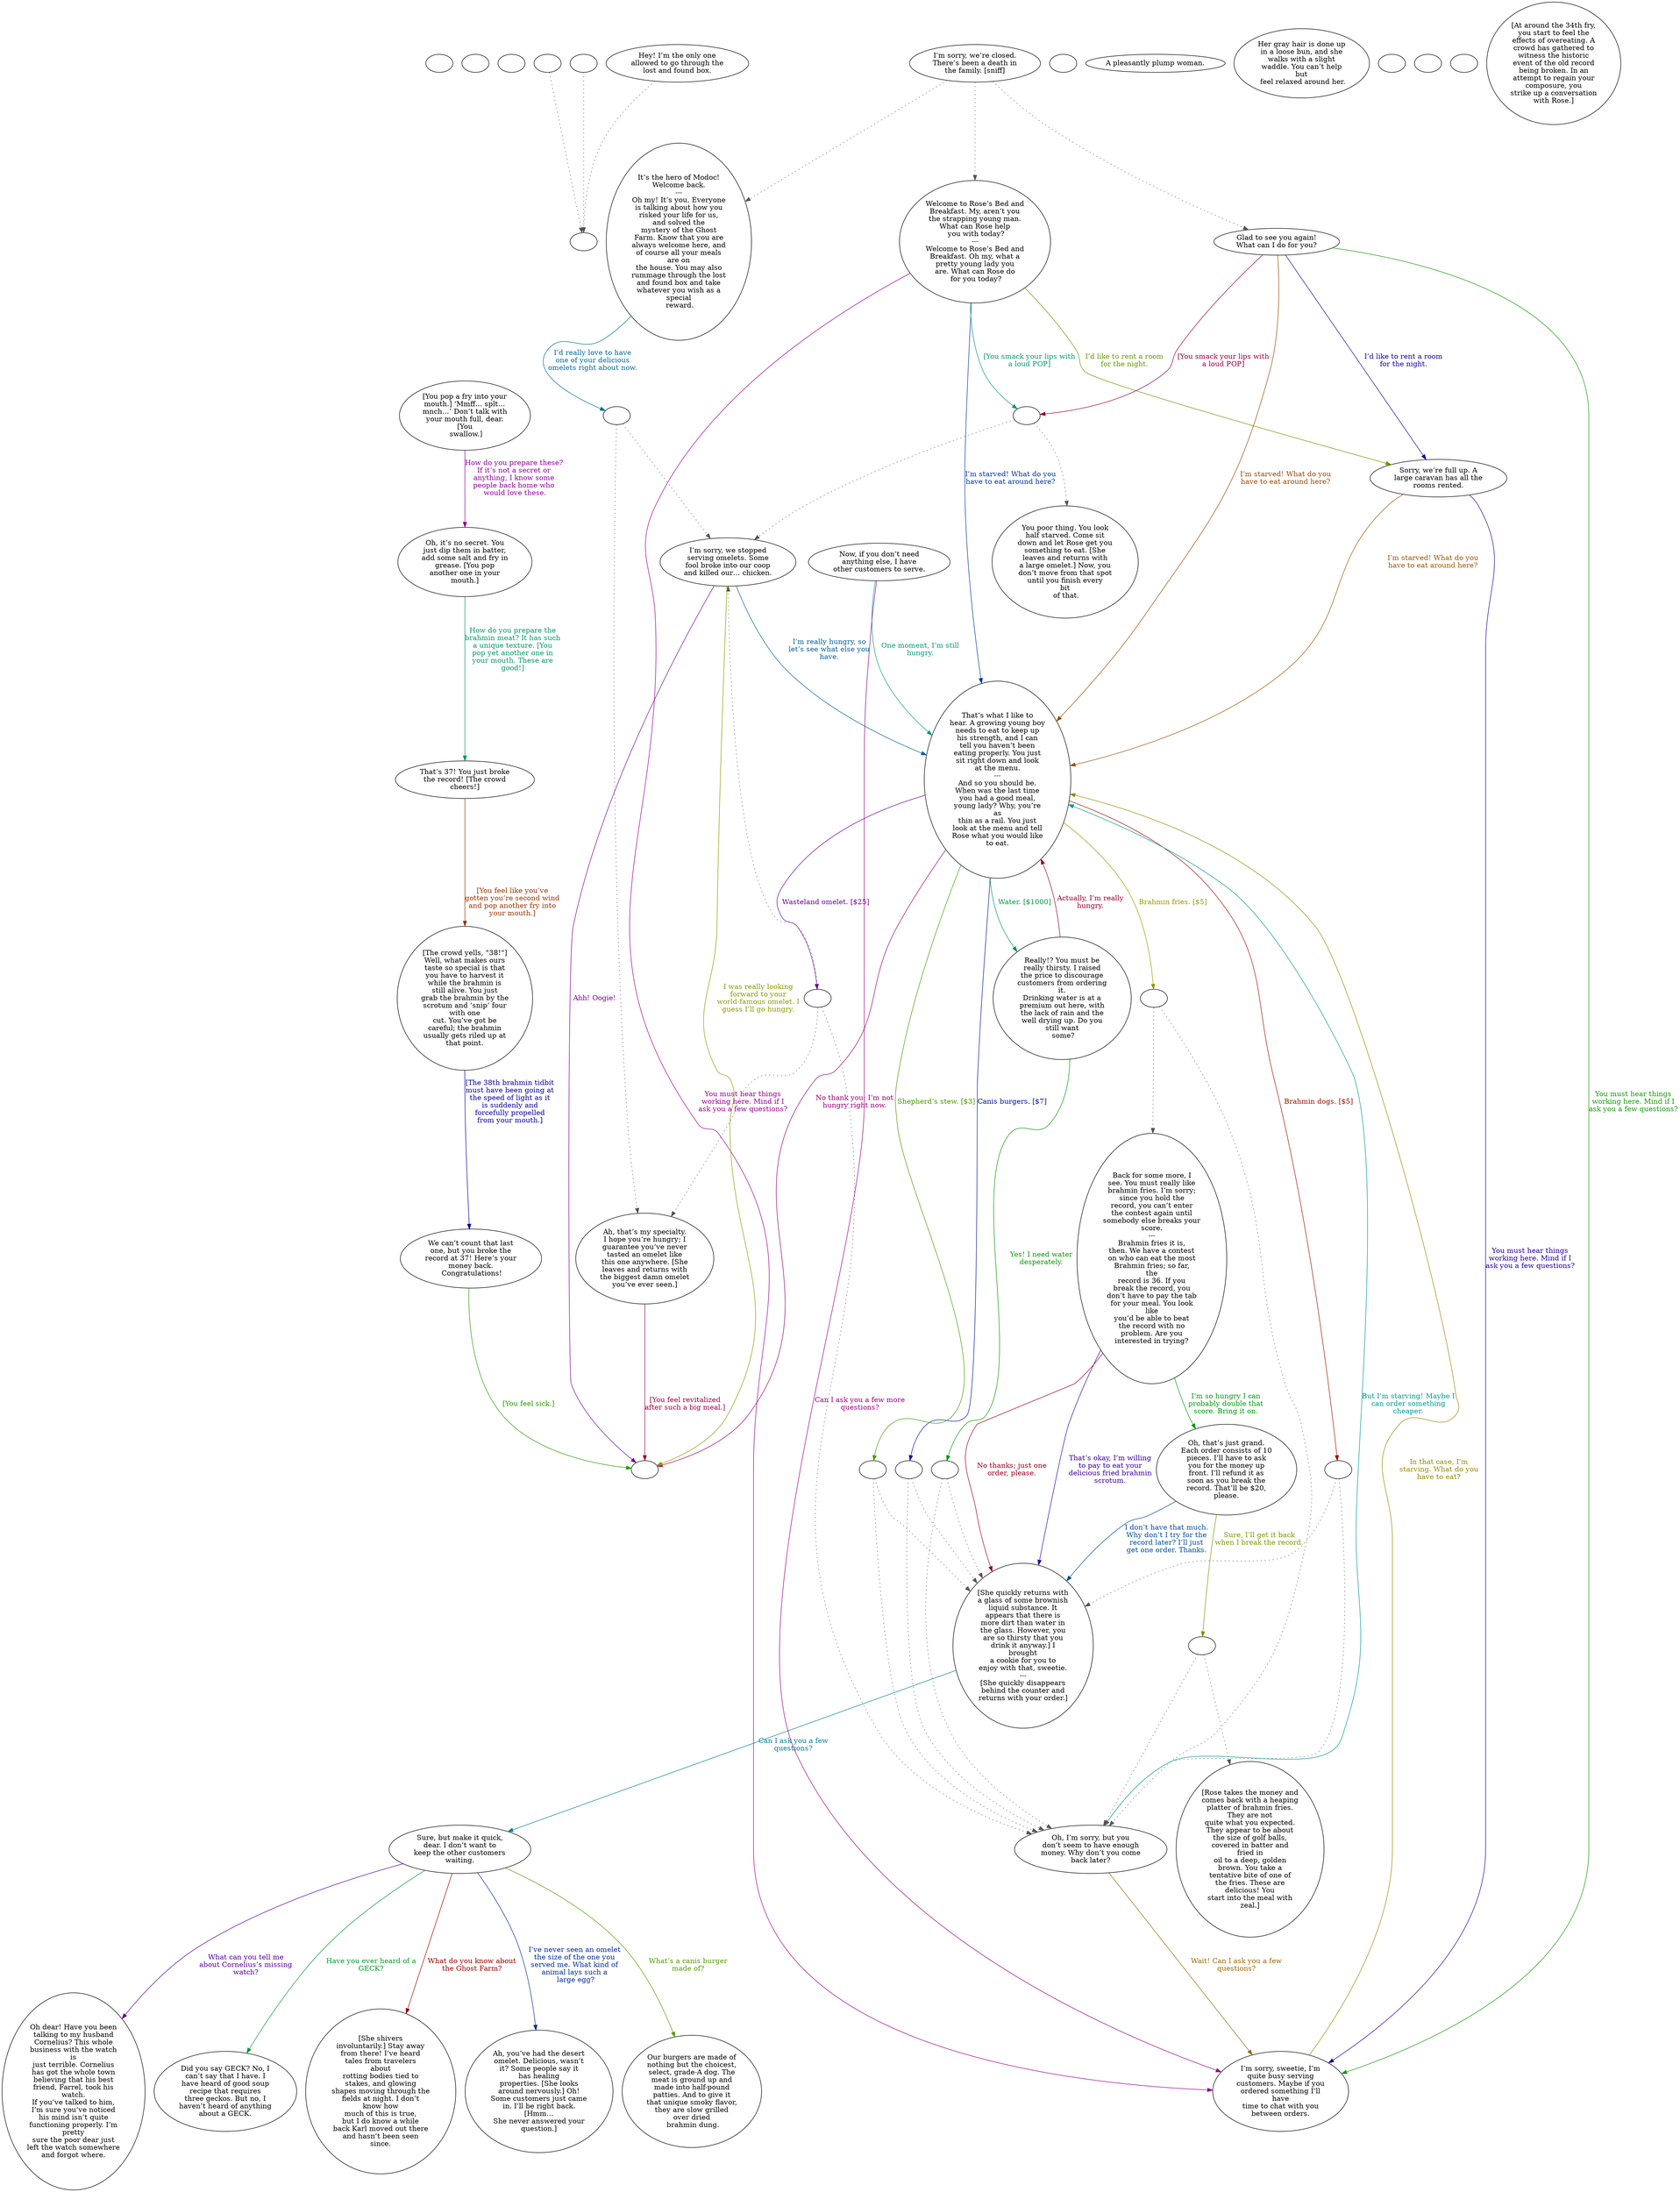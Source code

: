 digraph mcRose {
  "checkPartyMembersNearDoor" [style=filled       fillcolor="#FFFFFF"       color="#000000"]
  "checkPartyMembersNearDoor" [label=""]
  "start" [style=filled       fillcolor="#FFFFFF"       color="#000000"]
  "start" [label=""]
  "critter_p_proc" [style=filled       fillcolor="#FFFFFF"       color="#000000"]
  "critter_p_proc" [label=""]
  "pickup_p_proc" [style=filled       fillcolor="#FFFFFF"       color="#000000"]
  "pickup_p_proc" -> "Node998" [style=dotted color="#555555"]
  "pickup_p_proc" [label=""]
  "talk_p_proc" [style=filled       fillcolor="#FFFFFF"       color="#000000"]
  "talk_p_proc" -> "Node002" [style=dotted color="#555555"]
  "talk_p_proc" -> "Node000" [style=dotted color="#555555"]
  "talk_p_proc" -> "Node001" [style=dotted color="#555555"]
  "talk_p_proc" [label="I’m sorry, we’re closed.\nThere’s been a death in\nthe family. [sniff]"]
  "destroy_p_proc" [style=filled       fillcolor="#FFFFFF"       color="#000000"]
  "destroy_p_proc" [label=""]
  "look_at_p_proc" [style=filled       fillcolor="#FFFFFF"       color="#000000"]
  "look_at_p_proc" [label="A pleasantly plump woman."]
  "description_p_proc" [style=filled       fillcolor="#FFFFFF"       color="#000000"]
  "description_p_proc" [label="Her gray hair is done up\nin a loose bun, and she\nwalks with a slight\nwaddle. You can’t help\nbut\n feel relaxed around her."]
  "use_skill_on_p_proc" [style=filled       fillcolor="#FFFFFF"       color="#000000"]
  "use_skill_on_p_proc" [label=""]
  "damage_p_proc" [style=filled       fillcolor="#FFFFFF"       color="#000000"]
  "damage_p_proc" -> "Node998" [style=dotted color="#555555"]
  "damage_p_proc" [label=""]
  "map_enter_p_proc" [style=filled       fillcolor="#FFFFFF"       color="#000000"]
  "map_enter_p_proc" [label=""]
  "combat_p_proc" [style=filled       fillcolor="#FFFFFF"       color="#000000"]
  "combat_p_proc" [label=""]
  "Node000" [style=filled       fillcolor="#FFFFFF"       color="#000000"]
  "Node000" [label="Welcome to Rose’s Bed and\nBreakfast. My, aren’t you\nthe strapping young man.\nWhat can Rose help\n you with today?\n---\nWelcome to Rose’s Bed and\nBreakfast. Oh my, what a\npretty young lady you\nare. What can Rose do\n for you today?"]
  "Node000" -> "Node010" [label="I’m starved! What do you\nhave to eat around here?" color="#003899" fontcolor="#003899"]
  "Node000" -> "Node032" [label="I’d like to rent a room\nfor the night." color="#659900" fontcolor="#659900"]
  "Node000" -> "Node023" [label="You must hear things\nworking here. Mind if I\nask you a few questions?" color="#990091" fontcolor="#990091"]
  "Node000" -> "Node996" [label="[You smack your lips with\na loud POP]" color="#009974" fontcolor="#009974"]
  "Node001" [style=filled       fillcolor="#FFFFFF"       color="#000000"]
  "Node001" [label="Glad to see you again!\nWhat can I do for you?"]
  "Node001" -> "Node010" [label="I’m starved! What do you\nhave to eat around here?" color="#994700" fontcolor="#994700"]
  "Node001" -> "Node032" [label="I’d like to rent a room\nfor the night." color="#1B0099" fontcolor="#1B0099"]
  "Node001" -> "Node023" [label="You must hear things\nworking here. Mind if I\nask you a few questions?" color="#129900" fontcolor="#129900"]
  "Node001" -> "Node996" [label="[You smack your lips with\na loud POP]" color="#99003E" fontcolor="#99003E"]
  "Node002" [style=filled       fillcolor="#FFFFFF"       color="#000000"]
  "Node002" [label="It’s the hero of Modoc!\nWelcome back.\n---\nOh my! It’s you. Everyone\nis talking about how you\nrisked your life for us,\nand solved the\nmystery of the Ghost\nFarm. Know that you are\nalways welcome here, and\nof course all your meals\nare on\nthe house. You may also\nrummage through the lost\nand found box and take\nwhatever you wish as a\nspecial\n reward."]
  "Node002" -> "Node995" [label="I’d really love to have\none of your delicious\nomelets right about now." color="#006B99" fontcolor="#006B99"]
  "Node010" [style=filled       fillcolor="#FFFFFF"       color="#000000"]
  "Node010" [label="That’s what I like to\nhear. A growing young boy\nneeds to eat to keep up\nhis strength, and I can\ntell you haven’t been\neating properly. You just\nsit right down and look\nat the menu.\n---\nAnd so you should be.\nWhen was the last time\nyou had a good meal,\nyoung lady? Why, you’re\nas\nthin as a rail. You just\nlook at the menu and tell\nRose what you would like\nto eat."]
  "Node010" -> "Node994" [label="Brahmin fries. [$5]" color="#989900" fontcolor="#989900"]
  "Node010" -> "Node993" [label="Wasteland omelet. [$25]" color="#6E0099" fontcolor="#6E0099"]
  "Node010" -> "Node033" [label="Water. [$1000]" color="#009941" fontcolor="#009941"]
  "Node010" -> "Node991" [label="Brahmin dogs. [$5]" color="#991400" fontcolor="#991400"]
  "Node010" -> "Node990" [label="Canis burgers. [$7]" color="#001899" fontcolor="#001899"]
  "Node010" -> "Node989" [label="Shepherd’s stew. [$3]" color="#459900" fontcolor="#459900"]
  "Node010" -> "Node999" [label="No thank you; I’m not\nhungry right now." color="#990072" fontcolor="#990072"]
  "Node011" [style=filled       fillcolor="#FFFFFF"       color="#000000"]
  "Node011" [label="Oh, I’m sorry, but you\ndon’t seem to have enough\nmoney. Why don’t you come\nback later?"]
  "Node011" -> "Node010" [label="But I’m starving! Maybe I\ncan order something\ncheaper." color="#009994" fontcolor="#009994"]
  "Node011" -> "Node023" [label="Wait! Can I ask you a few\nquestions?" color="#996700" fontcolor="#996700"]
  "Node012" [style=filled       fillcolor="#FFFFFF"       color="#000000"]
  "Node012" [label="Back for some more, I\nsee. You must really like\nbrahmin fries. I’m sorry;\nsince you hold the\nrecord, you can’t enter\nthe contest again until\nsomebody else breaks your\nscore.\n---\nBrahmin fries it is,\nthen. We have a contest\non who can eat the most\nBrahmin fries; so far,\nthe\nrecord is 36. If you\nbreak the record, you\ndon’t have to pay the tab\nfor your meal. You look\nlike\nyou’d be able to beat\nthe record with no\nproblem. Are you\ninterested in trying?"]
  "Node012" -> "Node022" [label="That’s okay, I’m willing\nto pay to eat your\ndelicious fried brahmin\nscrotum." color="#3A0099" fontcolor="#3A0099"]
  "Node012" -> "Node013" [label="I’m so hungry I can\nprobably double that\nscore. Bring it on." color="#00990E" fontcolor="#00990E"]
  "Node012" -> "Node022" [label="No thanks; just one\norder, please." color="#99001F" fontcolor="#99001F"]
  "Node013" [style=filled       fillcolor="#FFFFFF"       color="#000000"]
  "Node013" [label="Oh, that’s just grand.\nEach order consists of 10\npieces. I’ll have to ask\nyou for the money up\nfront. I’ll refund it as\nsoon as you break the\nrecord. That’ll be $20,\nplease."]
  "Node013" -> "Node022" [label="I don’t have that much.\nWhy don’t I try for the\nrecord later? I’ll just\nget one order. Thanks." color="#004C99" fontcolor="#004C99"]
  "Node013" -> "Node988" [label="Sure, I’ll get it back\nwhen I break the record." color="#789900" fontcolor="#789900"]
  "Node014" [style=filled       fillcolor="#FFFFFF"       color="#000000"]
  "Node014" [label="[Rose takes the money and\ncomes back with a heaping\nplatter of brahmin fries.\nThey are not\nquite what you expected.\nThey appear to be about\nthe size of golf balls,\ncovered in batter and\nfried in\noil to a deep, golden\nbrown. You take a\ntentative bite of one of\nthe fries. These are\ndelicious! You\nstart into the meal with\nzeal.]"]
  "Node015" [style=filled       fillcolor="#FFFFFF"       color="#000000"]
  "Node015" [label="[At around the 34th fry,\nyou start to feel the\neffects of overeating. A\ncrowd has gathered to\nwitness the historic\nevent of the old record\nbeing broken. In an\nattempt to regain your\ncomposure, you\nstrike up a conversation\nwith Rose.]"]
  "Node016" [style=filled       fillcolor="#FFFFFF"       color="#000000"]
  "Node016" [label="[You pop a fry into your\nmouth.] ‘Mmff… splt…\nmnch…’ Don’t talk with\nyour mouth full, dear.\n[You\n swallow.]"]
  "Node016" -> "Node017" [label="How do you prepare these?\nIf it’s not a secret or\nanything, I know some\npeople back home who\n would love these." color="#8D0099" fontcolor="#8D0099"]
  "Node017" [style=filled       fillcolor="#FFFFFF"       color="#000000"]
  "Node017" [label="Oh, it’s no secret. You\njust dip them in batter,\nadd some salt and fry in\ngrease. [You pop\nanother one in your\nmouth.]"]
  "Node017" -> "Node018" [label="How do you prepare the\nbrahmin meat? It has such\na unique texture. [You\npop yet another one in\nyour mouth. These are\ngood!]" color="#009961" fontcolor="#009961"]
  "Node018" [style=filled       fillcolor="#FFFFFF"       color="#000000"]
  "Node018" [label="That’s 37! You just broke\nthe record! [The crowd\ncheers!]"]
  "Node018" -> "Node019" [label="[You feel like you’ve\ngotten you’re second wind\nand pop another fry into\nyour mouth.]" color="#993400" fontcolor="#993400"]
  "Node019" [style=filled       fillcolor="#FFFFFF"       color="#000000"]
  "Node019" [label="[The crowd yells, \"38!\"]\nWell, what makes ours\ntaste so special is that\nyou have to harvest it\nwhile the brahmin is\nstill alive. You just\ngrab the brahmin by the\nscrotum and ‘snip’ four\nwith one\ncut. You’ve got be\ncareful; the brahmin\nusually gets riled up at\nthat point."]
  "Node019" -> "Node020" [label="[The 38th brahmin tidbit\nmust have been going at\nthe speed of light as it\nis suddenly and\nforcefully propelled\nfrom your mouth.]" color="#070099" fontcolor="#070099"]
  "Node020" [style=filled       fillcolor="#FFFFFF"       color="#000000"]
  "Node020" [label="We can’t count that last\none, but you broke the\nrecord at 37! Here’s your\nmoney back.\n Congratulations!"]
  "Node020" -> "Node999" [label="[You feel sick.]" color="#259900" fontcolor="#259900"]
  "Node021" [style=filled       fillcolor="#FFFFFF"       color="#000000"]
  "Node021" [label="Ah, that’s my specialty.\nI hope you’re hungry; I\nguarantee you’ve never\ntasted an omelet like\nthis one anywhere. [She\nleaves and returns with\nthe biggest damn omelet\nyou’ve ever seen.]"]
  "Node021" -> "Node999" [label="[You feel revitalized\nafter such a big meal.]" color="#990052" fontcolor="#990052"]
  "Node022" [style=filled       fillcolor="#FFFFFF"       color="#000000"]
  "Node022" [label="[She quickly returns with\na glass of some brownish\nliquid substance. It\nappears that there is\nmore dirt than water in\nthe glass. However, you\nare so thirsty that you\ndrink it anyway.] I\nbrought\na cookie for you to\nenjoy with that, sweetie.\n---\n[She quickly disappears\nbehind the counter and\nreturns with your order.]"]
  "Node022" -> "Node024" [label="Can I ask you a few\nquestions?" color="#007F99" fontcolor="#007F99"]
  "Node023" [style=filled       fillcolor="#FFFFFF"       color="#000000"]
  "Node023" [label="I’m sorry, sweetie, I’m\nquite busy serving\ncustomers. Maybe if you\nordered something I’ll\nhave\ntime to chat with you\nbetween orders."]
  "Node023" -> "Node010" [label="In that case, I’m\nstarving. What do you\nhave to eat?" color="#998700" fontcolor="#998700"]
  "Node024" [style=filled       fillcolor="#FFFFFF"       color="#000000"]
  "Node024" [label="Sure, but make it quick,\ndear. I don’t want to\nkeep the other customers\nwaiting."]
  "Node024" -> "Node025" [label="What can you tell me\nabout Cornelius’s missing\nwatch?" color="#5A0099" fontcolor="#5A0099"]
  "Node024" -> "Node027" [label="Have you ever heard of a\nGECK?" color="#00992D" fontcolor="#00992D"]
  "Node024" -> "Node028" [label="What do you know about\nthe Ghost Farm?" color="#990100" fontcolor="#990100"]
  "Node024" -> "Node029" [label="I’ve never seen an omelet\nthe size of the one you\nserved me. What kind of\nanimal lays such a\n large egg?" color="#002C99" fontcolor="#002C99"]
  "Node024" -> "Node030" [label="What’s a canis burger\nmade of?" color="#599900" fontcolor="#599900"]
  "Node025" [style=filled       fillcolor="#FFFFFF"       color="#000000"]
  "Node025" [label="Oh dear! Have you been\ntalking to my husband\nCornelius? This whole\nbusiness with the watch\nis\njust terrible. Cornelius\nhas got the whole town\nbelieving that his best\nfriend, Farrel, took his\nwatch.\nIf you’ve talked to him,\nI’m sure you’ve noticed\nhis mind isn’t quite\nfunctioning properly. I’m\npretty\nsure the poor dear just\nleft the watch somewhere\nand forgot where."]
  "Node026" [style=filled       fillcolor="#FFFFFF"       color="#000000"]
  "Node026" [label="Now, if you don’t need\nanything else, I have\nother customers to serve."]
  "Node026" -> "Node023" [label="Can I ask you a few more\nquestions?" color="#990085" fontcolor="#990085"]
  "Node026" -> "Node010" [label="One moment, I’m still\nhungry." color="#009980" fontcolor="#009980"]
  "Node027" [style=filled       fillcolor="#FFFFFF"       color="#000000"]
  "Node027" [label="Did you say GECK? No, I\ncan’t say that I have. I\nhave heard of good soup\nrecipe that requires\nthree geckos. But no, I\nhaven’t heard of anything\nabout a GECK."]
  "Node028" [style=filled       fillcolor="#FFFFFF"       color="#000000"]
  "Node028" [label="[She shivers\ninvoluntarily.] Stay away\nfrom there! I’ve heard\ntales from travelers\nabout\nrotting bodies tied to\nstakes, and glowing\nshapes moving through the\nfields at night. I don’t\nknow how\nmuch of this is true,\nbut I do know a while\nback Karl moved out there\nand hasn’t been seen\nsince."]
  "Node029" [style=filled       fillcolor="#FFFFFF"       color="#000000"]
  "Node029" [label="Ah, you’ve had the desert\nomelet. Delicious, wasn’t\nit? Some people say it\nhas healing\nproperties. [She looks\naround nervously.] Oh!\nSome customers just came\nin. I’ll be right back.\n[Hmm…\nShe never answered your\nquestion.]"]
  "Node030" [style=filled       fillcolor="#FFFFFF"       color="#000000"]
  "Node030" [label="Our burgers are made of\nnothing but the choicest,\nselect, grade-A dog. The\nmeat is ground up and\nmade into half-pound\npatties. And to give it\nthat unique smoky flavor,\nthey are slow grilled\nover dried\n brahmin dung."]
  "Node031" [style=filled       fillcolor="#FFFFFF"       color="#000000"]
  "Node031" [label="You poor thing. You look\nhalf starved. Come sit\ndown and let Rose get you\nsomething to eat. [She\nleaves and returns with\na large omelet.] Now, you\ndon’t move from that spot\nuntil you finish every\nbit\n of that."]
  "Node032" [style=filled       fillcolor="#FFFFFF"       color="#000000"]
  "Node032" [label="Sorry, we’re full up. A\nlarge caravan has all the\nrooms rented."]
  "Node032" -> "Node010" [label="I’m starved! What do you\nhave to eat around here?" color="#995400" fontcolor="#995400"]
  "Node032" -> "Node023" [label="You must hear things\nworking here. Mind if I\nask you a few questions?" color="#270099" fontcolor="#270099"]
  "Node033" [style=filled       fillcolor="#FFFFFF"       color="#000000"]
  "Node033" [label="Really!? You must be\nreally thirsty. I raised\nthe price to discourage\ncustomers from ordering\nit.\nDrinking water is at a\npremium out here, with\nthe lack of rain and the\nwell drying up. Do you\nstill want\n some?"]
  "Node033" -> "Node987" [label="Yes! I need water\ndesperately." color="#069900" fontcolor="#069900"]
  "Node033" -> "Node010" [label="Actually, I’m really\nhungry." color="#990032" fontcolor="#990032"]
  "Node034" [style=filled       fillcolor="#FFFFFF"       color="#000000"]
  "Node034" [label="I’m sorry, we stopped\nserving omelets. Some\nfool broke into our coop\nand killed our… chicken."]
  "Node034" -> "Node010" [label="I’m really hungry, so\nlet’s see what else you\nhave." color="#005F99" fontcolor="#005F99"]
  "Node034" -> "Node999" [label="I was really looking\nforward to your\nworld-famous omelet. I\nguess I’ll go hungry." color="#8C9900" fontcolor="#8C9900"]
  "Node034" -> "Node999" [label="Ahh! Oogie!" color="#7A0099" fontcolor="#7A0099"]
  "Node999" [style=filled       fillcolor="#FFFFFF"       color="#000000"]
  "Node999" [label=""]
  "Node998" [style=filled       fillcolor="#FFFFFF"       color="#000000"]
  "Node998" [label=""]
  "Node996" [style=filled       fillcolor="#FFFFFF"       color="#000000"]
  "Node996" -> "Node034" [style=dotted color="#555555"]
  "Node996" -> "Node031" [style=dotted color="#555555"]
  "Node996" [label=""]
  "Node995" [style=filled       fillcolor="#FFFFFF"       color="#000000"]
  "Node995" -> "Node034" [style=dotted color="#555555"]
  "Node995" -> "Node021" [style=dotted color="#555555"]
  "Node995" [label=""]
  "Node994" [style=filled       fillcolor="#FFFFFF"       color="#000000"]
  "Node994" -> "Node012" [style=dotted color="#555555"]
  "Node994" -> "Node011" [style=dotted color="#555555"]
  "Node994" [label=""]
  "Node993" [style=filled       fillcolor="#FFFFFF"       color="#000000"]
  "Node993" -> "Node034" [style=dotted color="#555555"]
  "Node993" -> "Node021" [style=dotted color="#555555"]
  "Node993" -> "Node011" [style=dotted color="#555555"]
  "Node993" [label=""]
  "Node991" [style=filled       fillcolor="#FFFFFF"       color="#000000"]
  "Node991" -> "Node022" [style=dotted color="#555555"]
  "Node991" -> "Node011" [style=dotted color="#555555"]
  "Node991" [label=""]
  "Node990" [style=filled       fillcolor="#FFFFFF"       color="#000000"]
  "Node990" -> "Node022" [style=dotted color="#555555"]
  "Node990" -> "Node011" [style=dotted color="#555555"]
  "Node990" [label=""]
  "Node989" [style=filled       fillcolor="#FFFFFF"       color="#000000"]
  "Node989" -> "Node022" [style=dotted color="#555555"]
  "Node989" -> "Node011" [style=dotted color="#555555"]
  "Node989" [label=""]
  "Node988" [style=filled       fillcolor="#FFFFFF"       color="#000000"]
  "Node988" -> "Node014" [style=dotted color="#555555"]
  "Node988" -> "Node011" [style=dotted color="#555555"]
  "Node988" [label=""]
  "Node987" [style=filled       fillcolor="#FFFFFF"       color="#000000"]
  "Node987" -> "Node022" [style=dotted color="#555555"]
  "Node987" -> "Node011" [style=dotted color="#555555"]
  "Node987" [label=""]
  "timed_event_p_proc" [style=filled       fillcolor="#FFFFFF"       color="#000000"]
  "timed_event_p_proc" -> "Node998" [style=dotted color="#555555"]
  "timed_event_p_proc" [label="Hey! I’m the only one\nallowed to go through the\nlost and found box."]
}